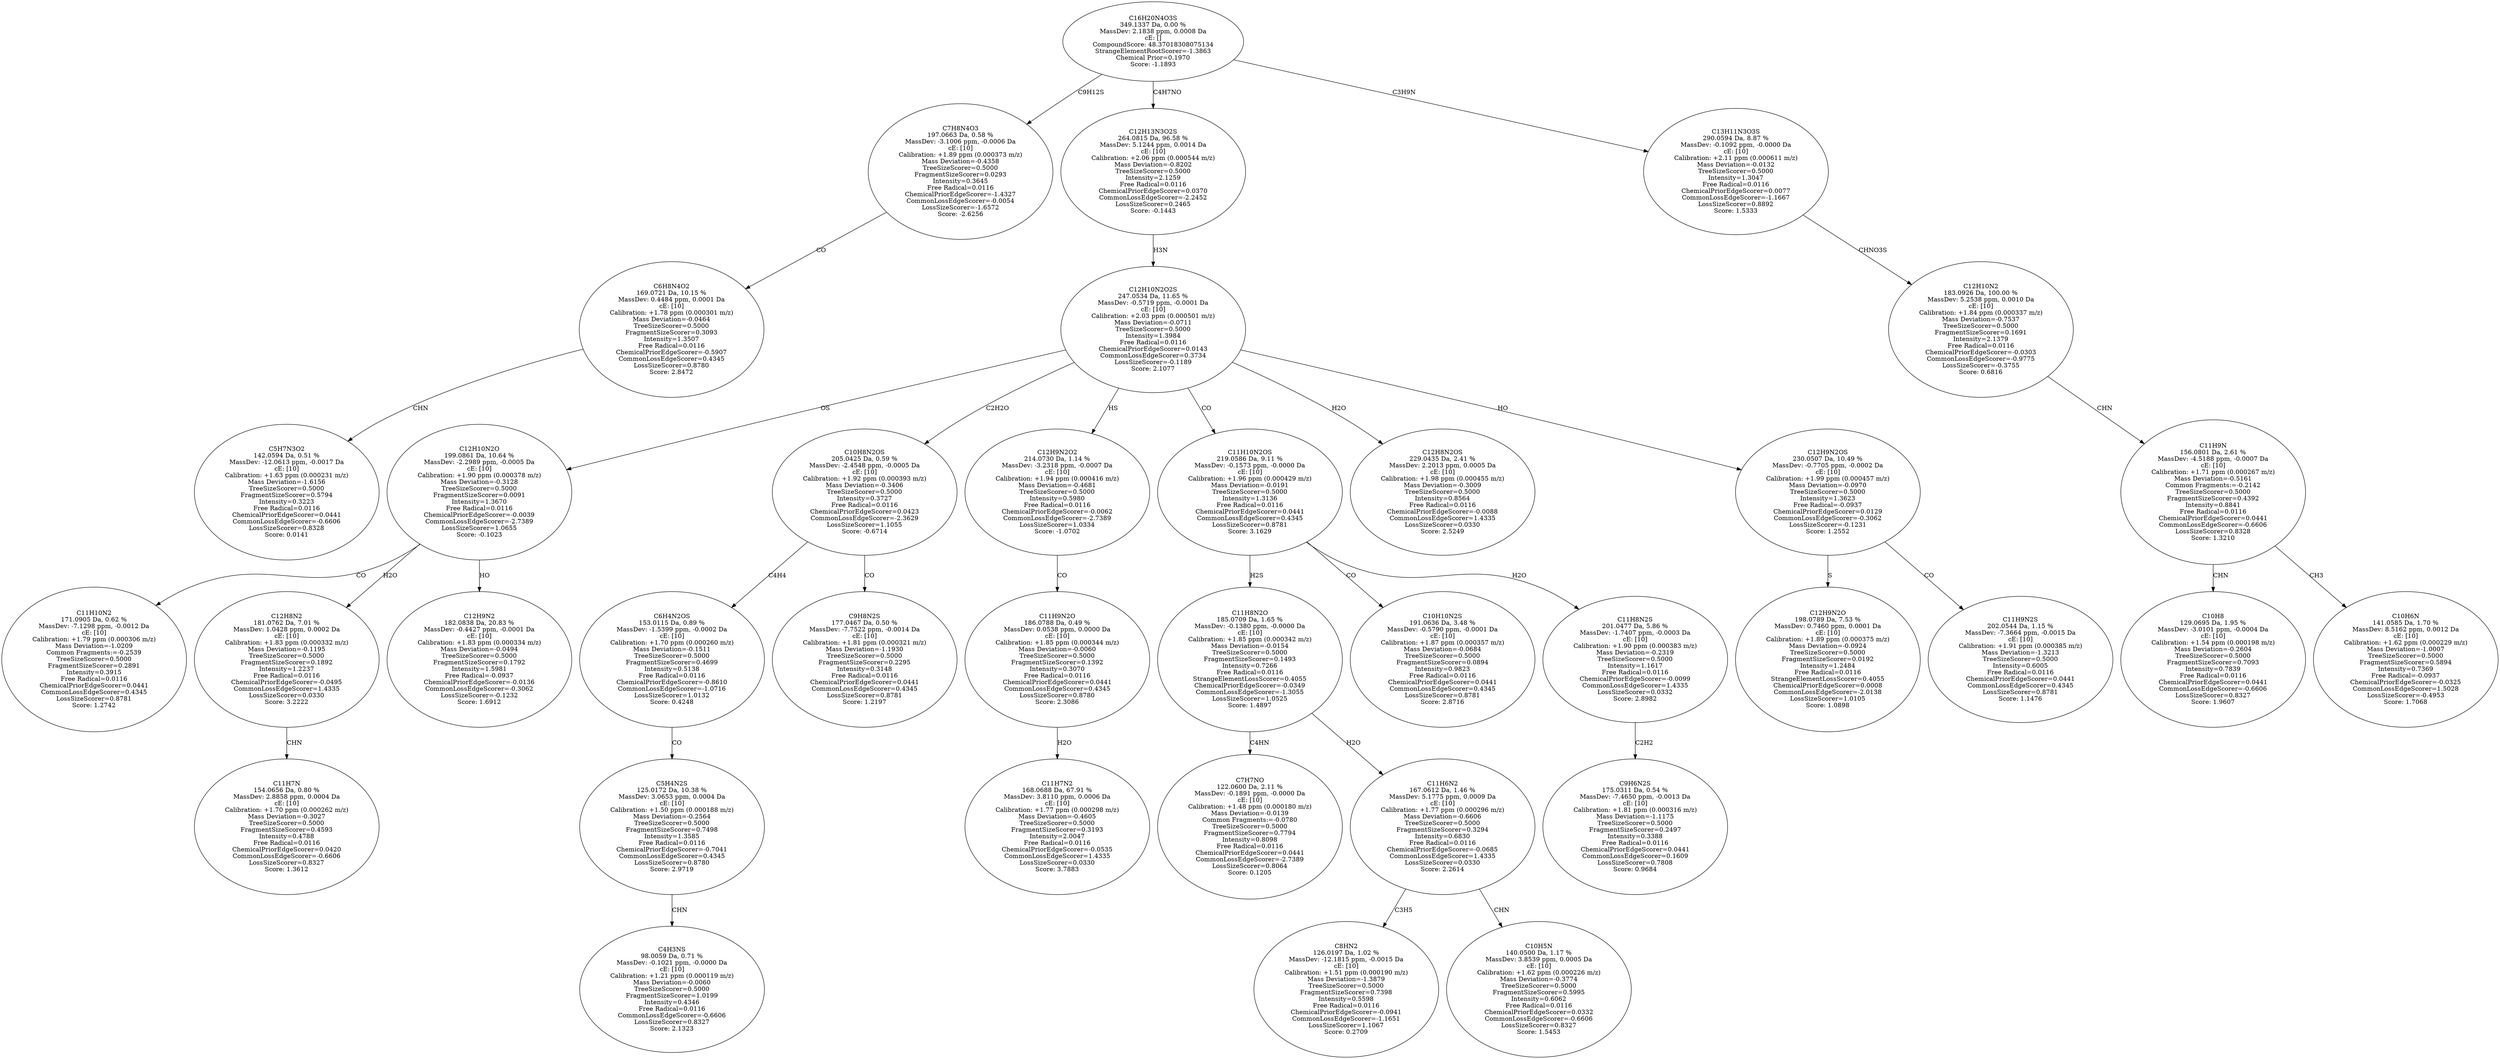strict digraph {
v1 [label="C5H7N3O2\n142.0594 Da, 0.51 %\nMassDev: -12.0613 ppm, -0.0017 Da\ncE: [10]\nCalibration: +1.63 ppm (0.000231 m/z)\nMass Deviation=-1.6156\nTreeSizeScorer=0.5000\nFragmentSizeScorer=0.5794\nIntensity=0.3223\nFree Radical=0.0116\nChemicalPriorEdgeScorer=0.0441\nCommonLossEdgeScorer=-0.6606\nLossSizeScorer=0.8328\nScore: 0.0141"];
v2 [label="C6H8N4O2\n169.0721 Da, 10.15 %\nMassDev: 0.4484 ppm, 0.0001 Da\ncE: [10]\nCalibration: +1.78 ppm (0.000301 m/z)\nMass Deviation=-0.0464\nTreeSizeScorer=0.5000\nFragmentSizeScorer=0.3093\nIntensity=1.3507\nFree Radical=0.0116\nChemicalPriorEdgeScorer=-0.5907\nCommonLossEdgeScorer=0.4345\nLossSizeScorer=0.8780\nScore: 2.8472"];
v3 [label="C7H8N4O3\n197.0663 Da, 0.58 %\nMassDev: -3.1006 ppm, -0.0006 Da\ncE: [10]\nCalibration: +1.89 ppm (0.000373 m/z)\nMass Deviation=-0.4358\nTreeSizeScorer=0.5000\nFragmentSizeScorer=0.0293\nIntensity=0.3645\nFree Radical=0.0116\nChemicalPriorEdgeScorer=-1.4327\nCommonLossEdgeScorer=-0.0054\nLossSizeScorer=-1.6572\nScore: -2.6256"];
v4 [label="C11H10N2\n171.0905 Da, 0.62 %\nMassDev: -7.1298 ppm, -0.0012 Da\ncE: [10]\nCalibration: +1.79 ppm (0.000306 m/z)\nMass Deviation=-1.0209\nCommon Fragments:=-0.2539\nTreeSizeScorer=0.5000\nFragmentSizeScorer=0.2891\nIntensity=0.3915\nFree Radical=0.0116\nChemicalPriorEdgeScorer=0.0441\nCommonLossEdgeScorer=0.4345\nLossSizeScorer=0.8781\nScore: 1.2742"];
v5 [label="C11H7N\n154.0656 Da, 0.80 %\nMassDev: 2.8858 ppm, 0.0004 Da\ncE: [10]\nCalibration: +1.70 ppm (0.000262 m/z)\nMass Deviation=-0.3027\nTreeSizeScorer=0.5000\nFragmentSizeScorer=0.4593\nIntensity=0.4788\nFree Radical=0.0116\nChemicalPriorEdgeScorer=0.0420\nCommonLossEdgeScorer=-0.6606\nLossSizeScorer=0.8327\nScore: 1.3612"];
v6 [label="C12H8N2\n181.0762 Da, 7.01 %\nMassDev: 1.0428 ppm, 0.0002 Da\ncE: [10]\nCalibration: +1.83 ppm (0.000332 m/z)\nMass Deviation=-0.1195\nTreeSizeScorer=0.5000\nFragmentSizeScorer=0.1892\nIntensity=1.2237\nFree Radical=0.0116\nChemicalPriorEdgeScorer=-0.0495\nCommonLossEdgeScorer=1.4335\nLossSizeScorer=0.0330\nScore: 3.2222"];
v7 [label="C12H9N2\n182.0838 Da, 20.83 %\nMassDev: -0.4427 ppm, -0.0001 Da\ncE: [10]\nCalibration: +1.83 ppm (0.000334 m/z)\nMass Deviation=-0.0494\nTreeSizeScorer=0.5000\nFragmentSizeScorer=0.1792\nIntensity=1.5981\nFree Radical=-0.0937\nChemicalPriorEdgeScorer=-0.0136\nCommonLossEdgeScorer=-0.3062\nLossSizeScorer=-0.1232\nScore: 1.6912"];
v8 [label="C12H10N2O\n199.0861 Da, 10.64 %\nMassDev: -2.2989 ppm, -0.0005 Da\ncE: [10]\nCalibration: +1.90 ppm (0.000378 m/z)\nMass Deviation=-0.3128\nTreeSizeScorer=0.5000\nFragmentSizeScorer=0.0091\nIntensity=1.3670\nFree Radical=0.0116\nChemicalPriorEdgeScorer=-0.0039\nCommonLossEdgeScorer=-2.7389\nLossSizeScorer=1.0655\nScore: -0.1023"];
v9 [label="C4H3NS\n98.0059 Da, 0.71 %\nMassDev: -0.1021 ppm, -0.0000 Da\ncE: [10]\nCalibration: +1.21 ppm (0.000119 m/z)\nMass Deviation=-0.0060\nTreeSizeScorer=0.5000\nFragmentSizeScorer=1.0199\nIntensity=0.4346\nFree Radical=0.0116\nCommonLossEdgeScorer=-0.6606\nLossSizeScorer=0.8327\nScore: 2.1323"];
v10 [label="C5H4N2S\n125.0172 Da, 10.38 %\nMassDev: 3.0653 ppm, 0.0004 Da\ncE: [10]\nCalibration: +1.50 ppm (0.000188 m/z)\nMass Deviation=-0.2564\nTreeSizeScorer=0.5000\nFragmentSizeScorer=0.7498\nIntensity=1.3585\nFree Radical=0.0116\nChemicalPriorEdgeScorer=-0.7041\nCommonLossEdgeScorer=0.4345\nLossSizeScorer=0.8780\nScore: 2.9719"];
v11 [label="C6H4N2OS\n153.0115 Da, 0.89 %\nMassDev: -1.5399 ppm, -0.0002 Da\ncE: [10]\nCalibration: +1.70 ppm (0.000260 m/z)\nMass Deviation=-0.1511\nTreeSizeScorer=0.5000\nFragmentSizeScorer=0.4699\nIntensity=0.5138\nFree Radical=0.0116\nChemicalPriorEdgeScorer=-0.8610\nCommonLossEdgeScorer=-1.0716\nLossSizeScorer=1.0132\nScore: 0.4248"];
v12 [label="C9H8N2S\n177.0467 Da, 0.50 %\nMassDev: -7.7522 ppm, -0.0014 Da\ncE: [10]\nCalibration: +1.81 ppm (0.000321 m/z)\nMass Deviation=-1.1930\nTreeSizeScorer=0.5000\nFragmentSizeScorer=0.2295\nIntensity=0.3148\nFree Radical=0.0116\nChemicalPriorEdgeScorer=0.0441\nCommonLossEdgeScorer=0.4345\nLossSizeScorer=0.8781\nScore: 1.2197"];
v13 [label="C10H8N2OS\n205.0425 Da, 0.59 %\nMassDev: -2.4548 ppm, -0.0005 Da\ncE: [10]\nCalibration: +1.92 ppm (0.000393 m/z)\nMass Deviation=-0.3406\nTreeSizeScorer=0.5000\nIntensity=0.3727\nFree Radical=0.0116\nChemicalPriorEdgeScorer=0.0423\nCommonLossEdgeScorer=-2.3629\nLossSizeScorer=1.1055\nScore: -0.6714"];
v14 [label="C11H7N2\n168.0688 Da, 67.91 %\nMassDev: 3.8110 ppm, 0.0006 Da\ncE: [10]\nCalibration: +1.77 ppm (0.000298 m/z)\nMass Deviation=-0.4605\nTreeSizeScorer=0.5000\nFragmentSizeScorer=0.3193\nIntensity=2.0047\nFree Radical=0.0116\nChemicalPriorEdgeScorer=-0.0535\nCommonLossEdgeScorer=1.4335\nLossSizeScorer=0.0330\nScore: 3.7883"];
v15 [label="C11H9N2O\n186.0788 Da, 0.49 %\nMassDev: 0.0538 ppm, 0.0000 Da\ncE: [10]\nCalibration: +1.85 ppm (0.000344 m/z)\nMass Deviation=-0.0060\nTreeSizeScorer=0.5000\nFragmentSizeScorer=0.1392\nIntensity=0.3070\nFree Radical=0.0116\nChemicalPriorEdgeScorer=0.0441\nCommonLossEdgeScorer=0.4345\nLossSizeScorer=0.8780\nScore: 2.3086"];
v16 [label="C12H9N2O2\n214.0730 Da, 1.14 %\nMassDev: -3.2318 ppm, -0.0007 Da\ncE: [10]\nCalibration: +1.94 ppm (0.000416 m/z)\nMass Deviation=-0.4681\nTreeSizeScorer=0.5000\nIntensity=0.5980\nFree Radical=0.0116\nChemicalPriorEdgeScorer=-0.0062\nCommonLossEdgeScorer=-2.7389\nLossSizeScorer=1.0334\nScore: -1.0702"];
v17 [label="C7H7NO\n122.0600 Da, 2.11 %\nMassDev: -0.1891 ppm, -0.0000 Da\ncE: [10]\nCalibration: +1.48 ppm (0.000180 m/z)\nMass Deviation=-0.0139\nCommon Fragments:=-0.0780\nTreeSizeScorer=0.5000\nFragmentSizeScorer=0.7794\nIntensity=0.8098\nFree Radical=0.0116\nChemicalPriorEdgeScorer=0.0441\nCommonLossEdgeScorer=-2.7389\nLossSizeScorer=0.8064\nScore: 0.1205"];
v18 [label="C8HN2\n126.0197 Da, 1.02 %\nMassDev: -12.1815 ppm, -0.0015 Da\ncE: [10]\nCalibration: +1.51 ppm (0.000190 m/z)\nMass Deviation=-1.3879\nTreeSizeScorer=0.5000\nFragmentSizeScorer=0.7398\nIntensity=0.5598\nFree Radical=0.0116\nChemicalPriorEdgeScorer=-0.0941\nCommonLossEdgeScorer=-1.1651\nLossSizeScorer=1.1067\nScore: 0.2709"];
v19 [label="C10H5N\n140.0500 Da, 1.17 %\nMassDev: 3.8539 ppm, 0.0005 Da\ncE: [10]\nCalibration: +1.62 ppm (0.000226 m/z)\nMass Deviation=-0.3774\nTreeSizeScorer=0.5000\nFragmentSizeScorer=0.5995\nIntensity=0.6062\nFree Radical=0.0116\nChemicalPriorEdgeScorer=0.0332\nCommonLossEdgeScorer=-0.6606\nLossSizeScorer=0.8327\nScore: 1.5453"];
v20 [label="C11H6N2\n167.0612 Da, 1.46 %\nMassDev: 5.1775 ppm, 0.0009 Da\ncE: [10]\nCalibration: +1.77 ppm (0.000296 m/z)\nMass Deviation=-0.6606\nTreeSizeScorer=0.5000\nFragmentSizeScorer=0.3294\nIntensity=0.6830\nFree Radical=0.0116\nChemicalPriorEdgeScorer=-0.0685\nCommonLossEdgeScorer=1.4335\nLossSizeScorer=0.0330\nScore: 2.2614"];
v21 [label="C11H8N2O\n185.0709 Da, 1.65 %\nMassDev: -0.1380 ppm, -0.0000 Da\ncE: [10]\nCalibration: +1.85 ppm (0.000342 m/z)\nMass Deviation=-0.0154\nTreeSizeScorer=0.5000\nFragmentSizeScorer=0.1493\nIntensity=0.7266\nFree Radical=0.0116\nStrangeElementLossScorer=0.4055\nChemicalPriorEdgeScorer=-0.0349\nCommonLossEdgeScorer=-1.3055\nLossSizeScorer=1.0525\nScore: 1.4897"];
v22 [label="C10H10N2S\n191.0636 Da, 3.48 %\nMassDev: -0.5790 ppm, -0.0001 Da\ncE: [10]\nCalibration: +1.87 ppm (0.000357 m/z)\nMass Deviation=-0.0684\nTreeSizeScorer=0.5000\nFragmentSizeScorer=0.0894\nIntensity=0.9823\nFree Radical=0.0116\nChemicalPriorEdgeScorer=0.0441\nCommonLossEdgeScorer=0.4345\nLossSizeScorer=0.8781\nScore: 2.8716"];
v23 [label="C9H6N2S\n175.0311 Da, 0.54 %\nMassDev: -7.4650 ppm, -0.0013 Da\ncE: [10]\nCalibration: +1.81 ppm (0.000316 m/z)\nMass Deviation=-1.1175\nTreeSizeScorer=0.5000\nFragmentSizeScorer=0.2497\nIntensity=0.3388\nFree Radical=0.0116\nChemicalPriorEdgeScorer=0.0441\nCommonLossEdgeScorer=0.1609\nLossSizeScorer=0.7808\nScore: 0.9684"];
v24 [label="C11H8N2S\n201.0477 Da, 5.86 %\nMassDev: -1.7407 ppm, -0.0003 Da\ncE: [10]\nCalibration: +1.90 ppm (0.000383 m/z)\nMass Deviation=-0.2319\nTreeSizeScorer=0.5000\nIntensity=1.1617\nFree Radical=0.0116\nChemicalPriorEdgeScorer=-0.0099\nCommonLossEdgeScorer=1.4335\nLossSizeScorer=0.0332\nScore: 2.8982"];
v25 [label="C11H10N2OS\n219.0586 Da, 9.11 %\nMassDev: -0.1573 ppm, -0.0000 Da\ncE: [10]\nCalibration: +1.96 ppm (0.000429 m/z)\nMass Deviation=-0.0191\nTreeSizeScorer=0.5000\nIntensity=1.3136\nFree Radical=0.0116\nChemicalPriorEdgeScorer=0.0441\nCommonLossEdgeScorer=0.4345\nLossSizeScorer=0.8781\nScore: 3.1629"];
v26 [label="C12H8N2OS\n229.0435 Da, 2.41 %\nMassDev: 2.2013 ppm, 0.0005 Da\ncE: [10]\nCalibration: +1.98 ppm (0.000455 m/z)\nMass Deviation=-0.3009\nTreeSizeScorer=0.5000\nIntensity=0.8564\nFree Radical=0.0116\nChemicalPriorEdgeScorer=-0.0088\nCommonLossEdgeScorer=1.4335\nLossSizeScorer=0.0330\nScore: 2.5249"];
v27 [label="C12H9N2O\n198.0789 Da, 7.53 %\nMassDev: 0.7460 ppm, 0.0001 Da\ncE: [10]\nCalibration: +1.89 ppm (0.000375 m/z)\nMass Deviation=-0.0924\nTreeSizeScorer=0.5000\nFragmentSizeScorer=0.0192\nIntensity=1.2484\nFree Radical=0.0116\nStrangeElementLossScorer=0.4055\nChemicalPriorEdgeScorer=0.0008\nCommonLossEdgeScorer=-2.0138\nLossSizeScorer=1.0105\nScore: 1.0898"];
v28 [label="C11H9N2S\n202.0544 Da, 1.15 %\nMassDev: -7.3664 ppm, -0.0015 Da\ncE: [10]\nCalibration: +1.91 ppm (0.000385 m/z)\nMass Deviation=-1.3213\nTreeSizeScorer=0.5000\nIntensity=0.6005\nFree Radical=0.0116\nChemicalPriorEdgeScorer=0.0441\nCommonLossEdgeScorer=0.4345\nLossSizeScorer=0.8781\nScore: 1.1476"];
v29 [label="C12H9N2OS\n230.0507 Da, 10.49 %\nMassDev: -0.7705 ppm, -0.0002 Da\ncE: [10]\nCalibration: +1.99 ppm (0.000457 m/z)\nMass Deviation=-0.0970\nTreeSizeScorer=0.5000\nIntensity=1.3623\nFree Radical=-0.0937\nChemicalPriorEdgeScorer=0.0129\nCommonLossEdgeScorer=-0.3062\nLossSizeScorer=-0.1231\nScore: 1.2552"];
v30 [label="C12H10N2O2S\n247.0534 Da, 11.65 %\nMassDev: -0.5719 ppm, -0.0001 Da\ncE: [10]\nCalibration: +2.03 ppm (0.000501 m/z)\nMass Deviation=-0.0711\nTreeSizeScorer=0.5000\nIntensity=1.3984\nFree Radical=0.0116\nChemicalPriorEdgeScorer=0.0143\nCommonLossEdgeScorer=0.3734\nLossSizeScorer=-0.1189\nScore: 2.1077"];
v31 [label="C12H13N3O2S\n264.0815 Da, 96.58 %\nMassDev: 5.1244 ppm, 0.0014 Da\ncE: [10]\nCalibration: +2.06 ppm (0.000544 m/z)\nMass Deviation=-0.8202\nTreeSizeScorer=0.5000\nIntensity=2.1259\nFree Radical=0.0116\nChemicalPriorEdgeScorer=0.0370\nCommonLossEdgeScorer=-2.2452\nLossSizeScorer=0.2465\nScore: -0.1443"];
v32 [label="C10H8\n129.0695 Da, 1.95 %\nMassDev: -3.0101 ppm, -0.0004 Da\ncE: [10]\nCalibration: +1.54 ppm (0.000198 m/z)\nMass Deviation=-0.2604\nTreeSizeScorer=0.5000\nFragmentSizeScorer=0.7093\nIntensity=0.7839\nFree Radical=0.0116\nChemicalPriorEdgeScorer=0.0441\nCommonLossEdgeScorer=-0.6606\nLossSizeScorer=0.8327\nScore: 1.9607"];
v33 [label="C10H6N\n141.0585 Da, 1.70 %\nMassDev: 8.5162 ppm, 0.0012 Da\ncE: [10]\nCalibration: +1.62 ppm (0.000229 m/z)\nMass Deviation=-1.0007\nTreeSizeScorer=0.5000\nFragmentSizeScorer=0.5894\nIntensity=0.7369\nFree Radical=-0.0937\nChemicalPriorEdgeScorer=-0.0325\nCommonLossEdgeScorer=1.5028\nLossSizeScorer=-0.4953\nScore: 1.7068"];
v34 [label="C11H9N\n156.0801 Da, 2.61 %\nMassDev: -4.5188 ppm, -0.0007 Da\ncE: [10]\nCalibration: +1.71 ppm (0.000267 m/z)\nMass Deviation=-0.5161\nCommon Fragments:=-0.2142\nTreeSizeScorer=0.5000\nFragmentSizeScorer=0.4392\nIntensity=0.8841\nFree Radical=0.0116\nChemicalPriorEdgeScorer=0.0441\nCommonLossEdgeScorer=-0.6606\nLossSizeScorer=0.8328\nScore: 1.3210"];
v35 [label="C12H10N2\n183.0926 Da, 100.00 %\nMassDev: 5.2538 ppm, 0.0010 Da\ncE: [10]\nCalibration: +1.84 ppm (0.000337 m/z)\nMass Deviation=-0.7537\nTreeSizeScorer=0.5000\nFragmentSizeScorer=0.1691\nIntensity=2.1379\nFree Radical=0.0116\nChemicalPriorEdgeScorer=-0.0303\nCommonLossEdgeScorer=-0.9775\nLossSizeScorer=-0.3755\nScore: 0.6816"];
v36 [label="C13H11N3O3S\n290.0594 Da, 8.87 %\nMassDev: -0.1092 ppm, -0.0000 Da\ncE: [10]\nCalibration: +2.11 ppm (0.000611 m/z)\nMass Deviation=-0.0132\nTreeSizeScorer=0.5000\nIntensity=1.3047\nFree Radical=0.0116\nChemicalPriorEdgeScorer=0.0077\nCommonLossEdgeScorer=-1.1667\nLossSizeScorer=0.8892\nScore: 1.5333"];
v37 [label="C16H20N4O3S\n349.1337 Da, 0.00 %\nMassDev: 2.1838 ppm, 0.0008 Da\ncE: []\nCompoundScore: 48.37018308075134\nStrangeElementRootScorer=-1.3863\nChemical Prior=0.1970\nScore: -1.1893"];
v2 -> v1 [label="CHN"];
v3 -> v2 [label="CO"];
v37 -> v3 [label="C9H12S"];
v8 -> v4 [label="CO"];
v6 -> v5 [label="CHN"];
v8 -> v6 [label="H2O"];
v8 -> v7 [label="HO"];
v30 -> v8 [label="OS"];
v10 -> v9 [label="CHN"];
v11 -> v10 [label="CO"];
v13 -> v11 [label="C4H4"];
v13 -> v12 [label="CO"];
v30 -> v13 [label="C2H2O"];
v15 -> v14 [label="H2O"];
v16 -> v15 [label="CO"];
v30 -> v16 [label="HS"];
v21 -> v17 [label="C4HN"];
v20 -> v18 [label="C3H5"];
v20 -> v19 [label="CHN"];
v21 -> v20 [label="H2O"];
v25 -> v21 [label="H2S"];
v25 -> v22 [label="CO"];
v24 -> v23 [label="C2H2"];
v25 -> v24 [label="H2O"];
v30 -> v25 [label="CO"];
v30 -> v26 [label="H2O"];
v29 -> v27 [label="S"];
v29 -> v28 [label="CO"];
v30 -> v29 [label="HO"];
v31 -> v30 [label="H3N"];
v37 -> v31 [label="C4H7NO"];
v34 -> v32 [label="CHN"];
v34 -> v33 [label="CH3"];
v35 -> v34 [label="CHN"];
v36 -> v35 [label="CHNO3S"];
v37 -> v36 [label="C3H9N"];
}